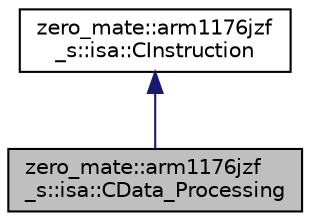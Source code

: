 digraph "zero_mate::arm1176jzf_s::isa::CData_Processing"
{
 // LATEX_PDF_SIZE
  bgcolor="transparent";
  edge [fontname="Helvetica",fontsize="10",labelfontname="Helvetica",labelfontsize="10"];
  node [fontname="Helvetica",fontsize="10",shape=record];
  Node1 [label="zero_mate::arm1176jzf\l_s::isa::CData_Processing",height=0.2,width=0.4,color="black", fillcolor="grey75", style="filled", fontcolor="black",tooltip=" "];
  Node2 -> Node1 [dir="back",color="midnightblue",fontsize="10",style="solid",fontname="Helvetica"];
  Node2 [label="zero_mate::arm1176jzf\l_s::isa::CInstruction",height=0.2,width=0.4,color="black",URL="$classzero__mate_1_1arm1176jzf__s_1_1isa_1_1CInstruction.html",tooltip=" "];
}
